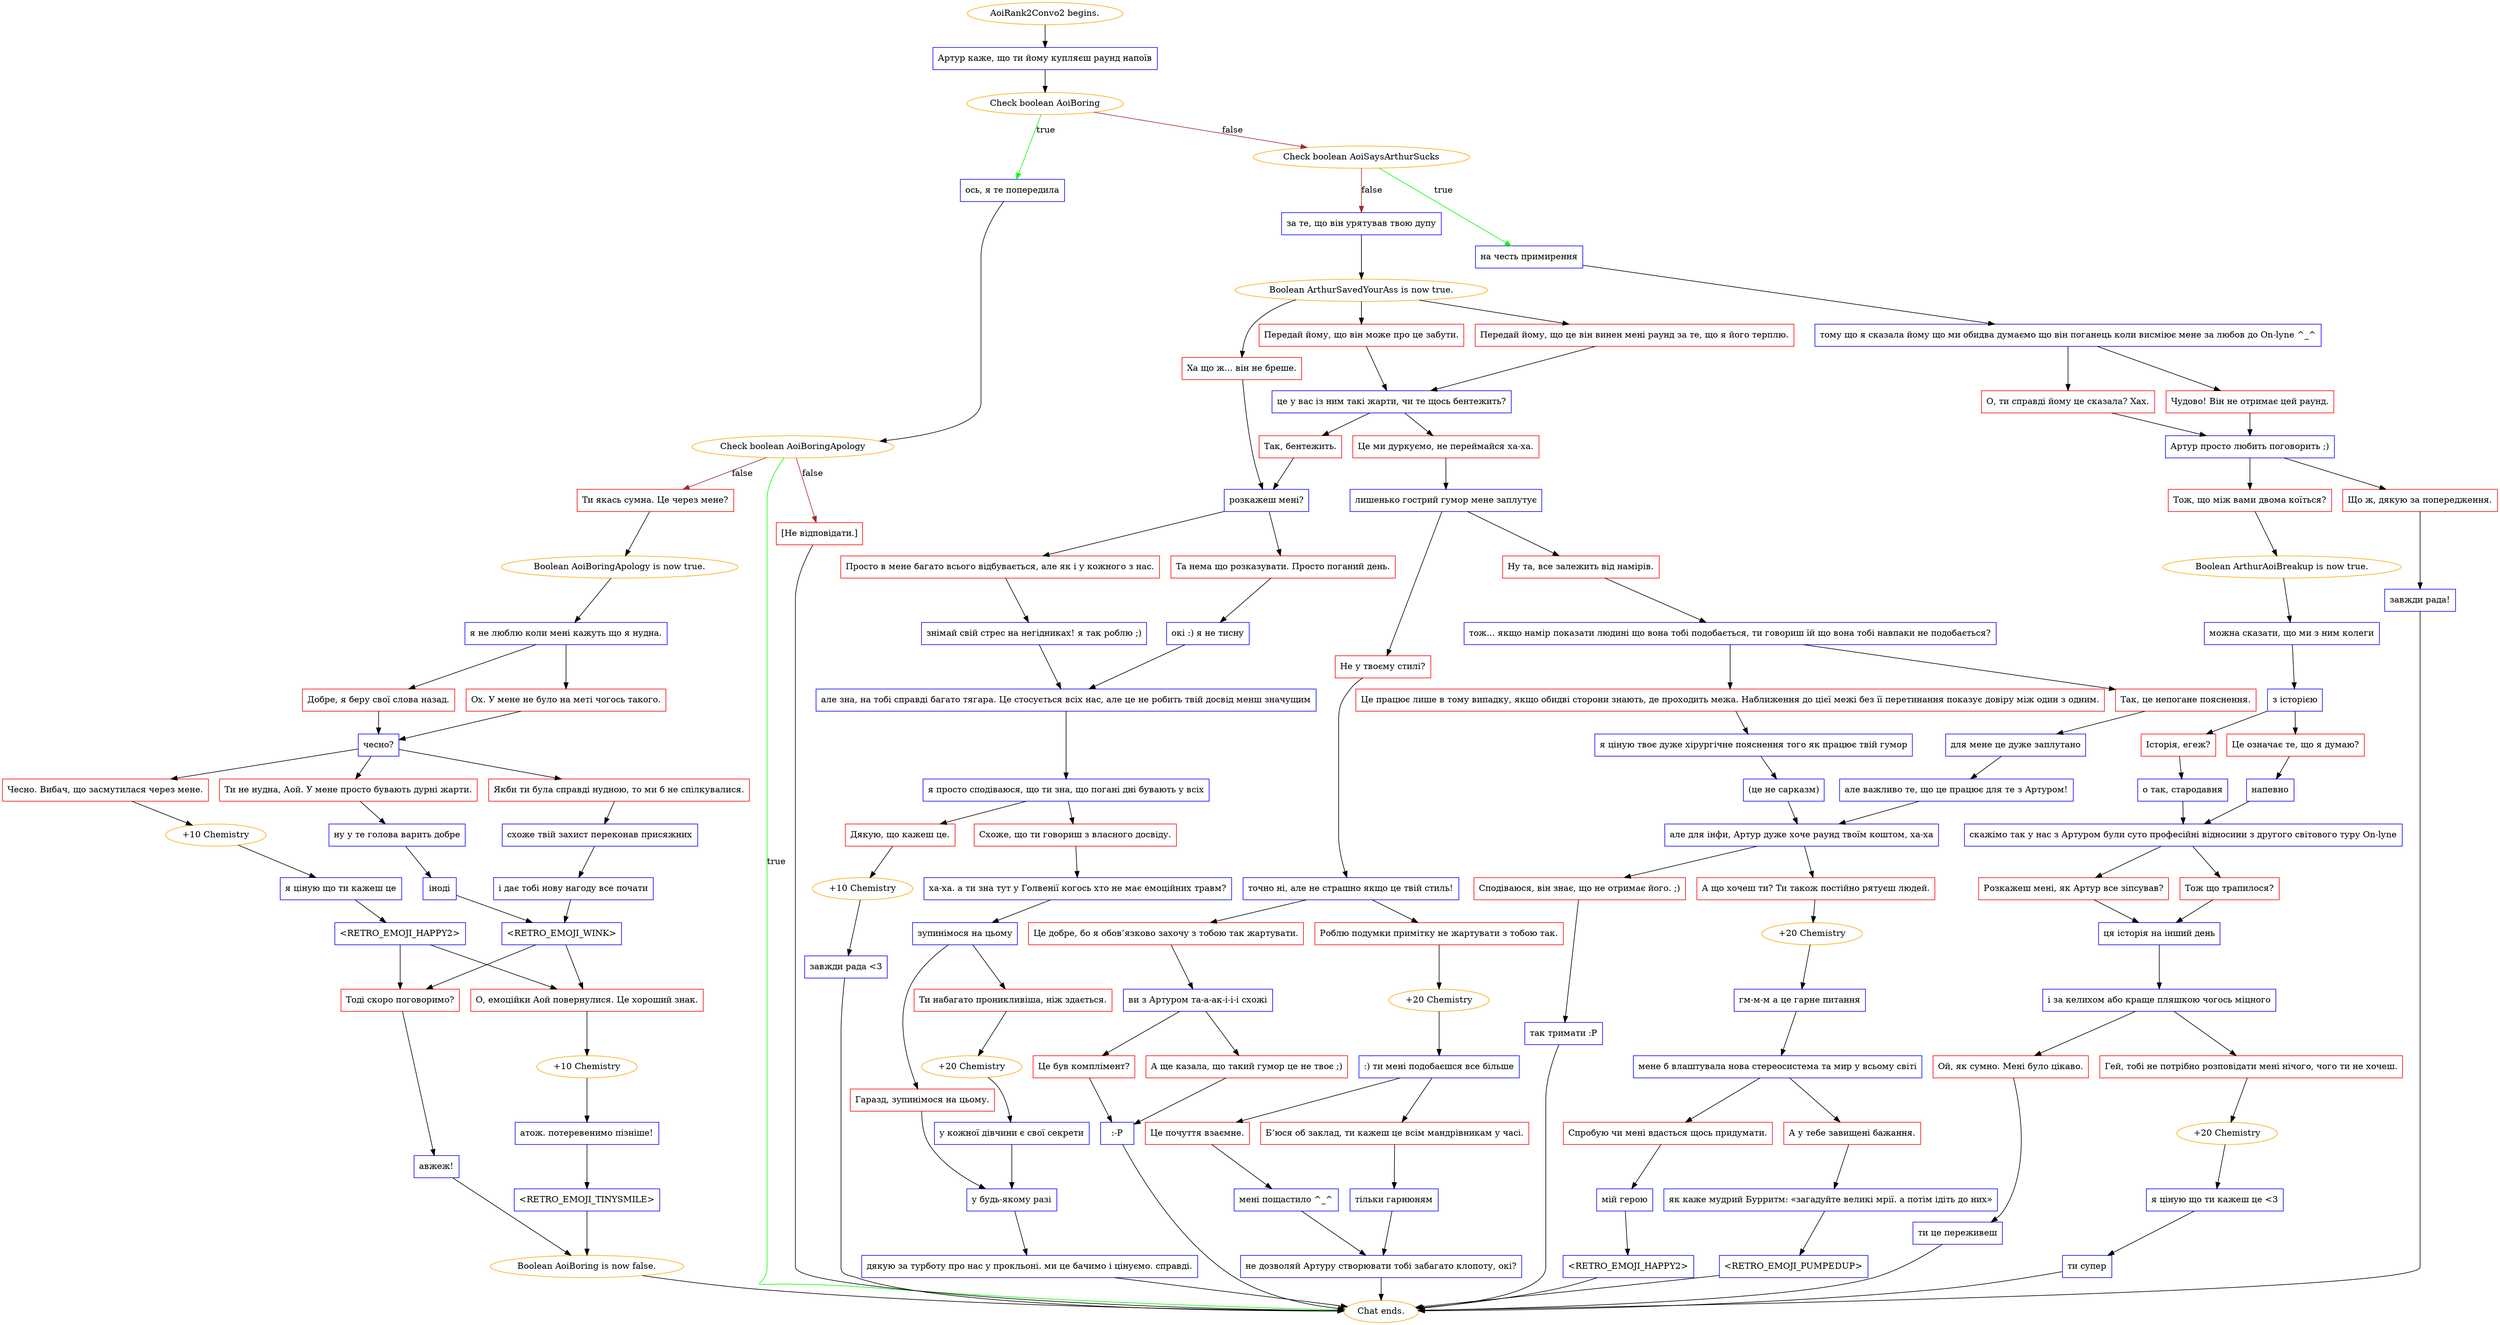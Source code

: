 digraph {
	"AoiRank2Convo2 begins." [color=orange];
		"AoiRank2Convo2 begins." -> j2330227653;
	j2330227653 [label="Артур каже, що ти йому купляєш раунд напоїв",shape=box,color=blue];
		j2330227653 -> j3430342826;
	j3430342826 [label="Check boolean AoiBoring",color=orange];
		j3430342826 -> j3299535479 [label=true,color=green];
		j3430342826 -> j852863502 [label=false,color=brown];
	j3299535479 [label="ось, я те попередила",shape=box,color=blue];
		j3299535479 -> j2376198656;
	j852863502 [label="Check boolean AoiSaysArthurSucks",color=orange];
		j852863502 -> j2021213108 [label=true,color=green];
		j852863502 -> j3293394427 [label=false,color=brown];
	j2376198656 [label="Check boolean AoiBoringApology",color=orange];
		j2376198656 -> "Chat ends." [label=true,color=green];
		j2376198656 -> j1596415366 [label=false,color=brown];
		j2376198656 -> j3548116585 [label=false,color=brown];
	j2021213108 [label="на честь примирення",shape=box,color=blue];
		j2021213108 -> j1853077944;
	j3293394427 [label="за те, що він урятував твою дупу",shape=box,color=blue];
		j3293394427 -> j3097171279;
	"Chat ends." [color=orange];
	j1596415366 [label="Ти якась сумна. Це через мене?",shape=box,color=red];
		j1596415366 -> j2739126391;
	j3548116585 [label="[Не відповідати.]",shape=box,color=red];
		j3548116585 -> "Chat ends.";
	j1853077944 [label="тому що я сказала йому що ми обидва думаємо що він поганець коли висміює мене за любов до On-lyne ^_^",shape=box,color=blue];
		j1853077944 -> j2706012620;
		j1853077944 -> j1933196969;
	j3097171279 [label="Boolean ArthurSavedYourAss is now true.",color=orange];
		j3097171279 -> j4095884373;
		j3097171279 -> j929847961;
		j3097171279 -> j1185405375;
	j2739126391 [label="Boolean AoiBoringApology is now true.",color=orange];
		j2739126391 -> j1104338847;
	j2706012620 [label="Чудово! Він не отримає цей раунд.",shape=box,color=red];
		j2706012620 -> j838063829;
	j1933196969 [label="О, ти справді йому це сказала? Хах.",shape=box,color=red];
		j1933196969 -> j838063829;
	j4095884373 [label="Ха що ж... він не бреше.",shape=box,color=red];
		j4095884373 -> j1522189139;
	j929847961 [label="Передай йому, що він може про це забути.",shape=box,color=red];
		j929847961 -> j2325394875;
	j1185405375 [label="Передай йому, що це він винен мені раунд за те, що я його терплю.",shape=box,color=red];
		j1185405375 -> j2325394875;
	j1104338847 [label="я не люблю коли мені кажуть що я нудна.",shape=box,color=blue];
		j1104338847 -> j1172952979;
		j1104338847 -> j1588777415;
	j838063829 [label="Артур просто любить поговорить ;)",shape=box,color=blue];
		j838063829 -> j1743154017;
		j838063829 -> j4149603263;
	j1522189139 [label="розкажеш мені?",shape=box,color=blue];
		j1522189139 -> j3111632212;
		j1522189139 -> j691422474;
	j2325394875 [label="це у вас із ним такі жарти, чи те щось бентежить?",shape=box,color=blue];
		j2325394875 -> j346181365;
		j2325394875 -> j2381700775;
	j1172952979 [label="Ох. У мене не було на меті чогось такого.",shape=box,color=red];
		j1172952979 -> j2555175067;
	j1588777415 [label="Добре, я беру свої слова назад.",shape=box,color=red];
		j1588777415 -> j2555175067;
	j1743154017 [label="Що ж, дякую за попередження.",shape=box,color=red];
		j1743154017 -> j863088928;
	j4149603263 [label="Тож, що між вами двома коїться?",shape=box,color=red];
		j4149603263 -> j449027555;
	j3111632212 [label="Та нема що розказувати. Просто поганий день.",shape=box,color=red];
		j3111632212 -> j3562986168;
	j691422474 [label="Просто в мене багато всього відбувається, але як і у кожного з нас.",shape=box,color=red];
		j691422474 -> j2502429026;
	j346181365 [label="Так, бентежить.",shape=box,color=red];
		j346181365 -> j1522189139;
	j2381700775 [label="Це ми дуркуємо, не переймайся ха-ха.",shape=box,color=red];
		j2381700775 -> j1014647651;
	j2555175067 [label="чесно?",shape=box,color=blue];
		j2555175067 -> j3407622902;
		j2555175067 -> j1086287613;
		j2555175067 -> j4211376548;
	j863088928 [label="завжди рада!",shape=box,color=blue];
		j863088928 -> "Chat ends.";
	j449027555 [label="Boolean ArthurAoiBreakup is now true.",color=orange];
		j449027555 -> j3588355339;
	j3562986168 [label="окі :) я не тисну",shape=box,color=blue];
		j3562986168 -> j3210253319;
	j2502429026 [label="знімай свій стрес на негідниках! я так роблю ;)",shape=box,color=blue];
		j2502429026 -> j3210253319;
	j1014647651 [label="лишенько гострий гумор мене заплутує",shape=box,color=blue];
		j1014647651 -> j1399811004;
		j1014647651 -> j2273735584;
	j3407622902 [label="Чесно. Вибач, що засмутилася через мене.",shape=box,color=red];
		j3407622902 -> j1194229218;
	j1086287613 [label="Ти не нудна, Аой. У мене просто бувають дурні жарти.",shape=box,color=red];
		j1086287613 -> j4209342922;
	j4211376548 [label="Якби ти була справді нудною, то ми б не спілкувалися.",shape=box,color=red];
		j4211376548 -> j649925593;
	j3588355339 [label="можна сказати, що ми з ним колеги",shape=box,color=blue];
		j3588355339 -> j3134298121;
	j3210253319 [label="але зна, на тобі справді багато тягара. Це стосується всіх нас, але це не робить твій досвід менш значущим",shape=box,color=blue];
		j3210253319 -> j2045396377;
	j1399811004 [label="Не у твоєму стилі?",shape=box,color=red];
		j1399811004 -> j3050059549;
	j2273735584 [label="Ну та, все залежить від намірів.",shape=box,color=red];
		j2273735584 -> j3825943535;
	j1194229218 [label="+10 Chemistry",color=orange];
		j1194229218 -> j1733905135;
	j4209342922 [label="ну у те голова варить добре",shape=box,color=blue];
		j4209342922 -> j1243262346;
	j649925593 [label="схоже твій захист переконав присяжних",shape=box,color=blue];
		j649925593 -> j2807698468;
	j3134298121 [label="з історією",shape=box,color=blue];
		j3134298121 -> j457980277;
		j3134298121 -> j1030011718;
	j2045396377 [label="я просто сподіваюся, що ти зна, що погані дні бувають у всіх",shape=box,color=blue];
		j2045396377 -> j1397982562;
		j2045396377 -> j1960392536;
	j3050059549 [label="точно ні, але не страшно якщо це твій стиль!",shape=box,color=blue];
		j3050059549 -> j3080680607;
		j3050059549 -> j4162515522;
	j3825943535 [label="тож... якщо намір показати людині що вона тобі подобається, ти говориш їй що вона тобі навпаки не подобається?",shape=box,color=blue];
		j3825943535 -> j4124258446;
		j3825943535 -> j2005562238;
	j1733905135 [label="я ціную що ти кажеш це",shape=box,color=blue];
		j1733905135 -> j1960342251;
	j1243262346 [label="іноді",shape=box,color=blue];
		j1243262346 -> j1566555724;
	j2807698468 [label="і дає тобі нову нагоду все почати",shape=box,color=blue];
		j2807698468 -> j1566555724;
	j457980277 [label="Це означає те, що я думаю?",shape=box,color=red];
		j457980277 -> j4087423472;
	j1030011718 [label="Історія, егеж?",shape=box,color=red];
		j1030011718 -> j3429640986;
	j1397982562 [label="Дякую, що кажеш це.",shape=box,color=red];
		j1397982562 -> j782797354;
	j1960392536 [label="Схоже, що ти говориш з власного досвіду.",shape=box,color=red];
		j1960392536 -> j2517490698;
	j3080680607 [label="Роблю подумки примітку не жартувати з тобою так.",shape=box,color=red];
		j3080680607 -> j1569425269;
	j4162515522 [label="Це добре, бо я обов’язково захочу з тобою так жартувати.",shape=box,color=red];
		j4162515522 -> j4246967658;
	j4124258446 [label="Це працює лише в тому випадку, якщо обидві сторони знають, де проходить межа. Наближення до цієї межі без її перетинання показує довіру між один з одним.",shape=box,color=red];
		j4124258446 -> j2008145670;
	j2005562238 [label="Так, це непогане пояснення.",shape=box,color=red];
		j2005562238 -> j4029146533;
	j1960342251 [label="<RETRO_EMOJI_HAPPY2>",shape=box,color=blue];
		j1960342251 -> j1123854804;
		j1960342251 -> j361218459;
	j1566555724 [label="<RETRO_EMOJI_WINK>",shape=box,color=blue];
		j1566555724 -> j1123854804;
		j1566555724 -> j361218459;
	j4087423472 [label="напевно",shape=box,color=blue];
		j4087423472 -> j2508324108;
	j3429640986 [label="о так, стародавня",shape=box,color=blue];
		j3429640986 -> j2508324108;
	j782797354 [label="+10 Chemistry",color=orange];
		j782797354 -> j796781059;
	j2517490698 [label="ха-ха. а ти зна тут у Голвенії когось хто не має емоційних травм?",shape=box,color=blue];
		j2517490698 -> j3476631748;
	j1569425269 [label="+20 Chemistry",color=orange];
		j1569425269 -> j3296848790;
	j4246967658 [label="ви з Артуром та-а-ак-і-і-і схожі",shape=box,color=blue];
		j4246967658 -> j2949009450;
		j4246967658 -> j1074538954;
	j2008145670 [label="я ціную твоє дуже хірургічне пояснення того як працює твій гумор",shape=box,color=blue];
		j2008145670 -> j958919287;
	j4029146533 [label="для мене це дуже заплутано",shape=box,color=blue];
		j4029146533 -> j2755916178;
	j1123854804 [label="Тоді скоро поговоримо?",shape=box,color=red];
		j1123854804 -> j3984227476;
	j361218459 [label="О, емоційки Аой повернулися. Це хороший знак.",shape=box,color=red];
		j361218459 -> j1159936437;
	j2508324108 [label="скажімо так у нас з Артуром були суто професійні відносини з другого світового туру On-lyne",shape=box,color=blue];
		j2508324108 -> j3027193590;
		j2508324108 -> j1536648474;
	j796781059 [label="завжди рада <3",shape=box,color=blue];
		j796781059 -> "Chat ends.";
	j3476631748 [label="зупинімося на цьому",shape=box,color=blue];
		j3476631748 -> j2054685173;
		j3476631748 -> j3606877413;
	j3296848790 [label=":) ти мені подобаєшся все більше",shape=box,color=blue];
		j3296848790 -> j1703468465;
		j3296848790 -> j565997128;
	j2949009450 [label="Це був комплімент?",shape=box,color=red];
		j2949009450 -> j2731114890;
	j1074538954 [label="А ще казала, що такий гумор це не твоє ;)",shape=box,color=red];
		j1074538954 -> j2731114890;
	j958919287 [label="(це не сарказм)",shape=box,color=blue];
		j958919287 -> j3691457806;
	j2755916178 [label="але важливо те, що це працює для те з Артуром!",shape=box,color=blue];
		j2755916178 -> j3691457806;
	j3984227476 [label="авжеж!",shape=box,color=blue];
		j3984227476 -> j2581611291;
	j1159936437 [label="+10 Chemistry",color=orange];
		j1159936437 -> j2793284189;
	j3027193590 [label="Тож що трапилося?",shape=box,color=red];
		j3027193590 -> j1649049704;
	j1536648474 [label="Розкажеш мені, як Артур все зіпсував?",shape=box,color=red];
		j1536648474 -> j1649049704;
	j2054685173 [label="Ти набагато проникливіша, ніж здається.",shape=box,color=red];
		j2054685173 -> j320070606;
	j3606877413 [label="Гаразд, зупинімося на цьому.",shape=box,color=red];
		j3606877413 -> j171390546;
	j1703468465 [label="Це почуття взаємне.",shape=box,color=red];
		j1703468465 -> j3234969363;
	j565997128 [label="Б’юся об заклад, ти кажеш це всім мандрівникам у часі.",shape=box,color=red];
		j565997128 -> j2543536896;
	j2731114890 [label=":-P",shape=box,color=blue];
		j2731114890 -> "Chat ends.";
	j3691457806 [label="але для інфи, Артур дуже хоче раунд твоїм коштом, ха-ха",shape=box,color=blue];
		j3691457806 -> j555197075;
		j3691457806 -> j784428141;
	j2581611291 [label="Boolean AoiBoring is now false.",color=orange];
		j2581611291 -> "Chat ends.";
	j2793284189 [label="атож. потеревенимо пізніше!",shape=box,color=blue];
		j2793284189 -> j153386734;
	j1649049704 [label="ця історія на інший день",shape=box,color=blue];
		j1649049704 -> j3531805957;
	j320070606 [label="+20 Chemistry",color=orange];
		j320070606 -> j475699131;
	j171390546 [label="у будь-якому разі",shape=box,color=blue];
		j171390546 -> j1452598898;
	j3234969363 [label="мені пощастило ^_^",shape=box,color=blue];
		j3234969363 -> j2169937476;
	j2543536896 [label="тільки гарнюням",shape=box,color=blue];
		j2543536896 -> j2169937476;
	j555197075 [label="Сподіваюся, він знає, що не отримає його. ;)",shape=box,color=red];
		j555197075 -> j2240479621;
	j784428141 [label="А що хочеш ти? Ти також постійно рятуєш людей.",shape=box,color=red];
		j784428141 -> j2120488865;
	j153386734 [label="<RETRO_EMOJI_TINYSMILE>",shape=box,color=blue];
		j153386734 -> j2581611291;
	j3531805957 [label="і за келихом або краще пляшкою чогось міцного",shape=box,color=blue];
		j3531805957 -> j1464782545;
		j3531805957 -> j768254103;
	j475699131 [label="у кожної дівчини є свої секрети",shape=box,color=blue];
		j475699131 -> j171390546;
	j1452598898 [label="дякую за турботу про нас у прокльоні. ми це бачимо і цінуємо. справді.",shape=box,color=blue];
		j1452598898 -> "Chat ends.";
	j2169937476 [label="не дозволяй Артуру створювати тобі забагато клопоту, окі?",shape=box,color=blue];
		j2169937476 -> "Chat ends.";
	j2240479621 [label="так тримати :P",shape=box,color=blue];
		j2240479621 -> "Chat ends.";
	j2120488865 [label="+20 Chemistry",color=orange];
		j2120488865 -> j2331885365;
	j1464782545 [label="Гей, тобі не потрібно розповідати мені нічого, чого ти не хочеш.",shape=box,color=red];
		j1464782545 -> j75661045;
	j768254103 [label="Ой, як сумно. Мені було цікаво.",shape=box,color=red];
		j768254103 -> j890112348;
	j2331885365 [label="гм-м-м а це гарне питання",shape=box,color=blue];
		j2331885365 -> j1392207530;
	j75661045 [label="+20 Chemistry",color=orange];
		j75661045 -> j553633082;
	j890112348 [label="ти це переживеш",shape=box,color=blue];
		j890112348 -> "Chat ends.";
	j1392207530 [label="мене б влаштувала нова стереосистема та мир у всьому світі",shape=box,color=blue];
		j1392207530 -> j904789891;
		j1392207530 -> j819714025;
	j553633082 [label="я ціную що ти кажеш це <3",shape=box,color=blue];
		j553633082 -> j1588143326;
	j904789891 [label="Спробую чи мені вдасться щось придумати.",shape=box,color=red];
		j904789891 -> j1449975853;
	j819714025 [label="А у тебе завищені бажання.",shape=box,color=red];
		j819714025 -> j197919816;
	j1588143326 [label="ти супер",shape=box,color=blue];
		j1588143326 -> "Chat ends.";
	j1449975853 [label="мій герою",shape=box,color=blue];
		j1449975853 -> j933707800;
	j197919816 [label="як каже мудрий Бурритм: «загадуйте великі мрії. а потім ідіть до них»",shape=box,color=blue];
		j197919816 -> j336425587;
	j933707800 [label="<RETRO_EMOJI_HAPPY2>",shape=box,color=blue];
		j933707800 -> "Chat ends.";
	j336425587 [label="<RETRO_EMOJI_PUMPEDUP>",shape=box,color=blue];
		j336425587 -> "Chat ends.";
}